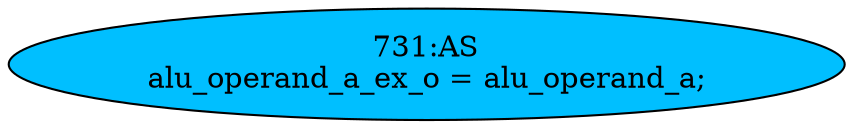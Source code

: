 strict digraph "" {
	node [label="\N"];
	"731:AS"	 [ast="<pyverilog.vparser.ast.Assign object at 0x7f2237101e10>",
		def_var="['alu_operand_a_ex_o']",
		fillcolor=deepskyblue,
		label="731:AS
alu_operand_a_ex_o = alu_operand_a;",
		statements="[]",
		style=filled,
		typ=Assign,
		use_var="['alu_operand_a']"];
}

